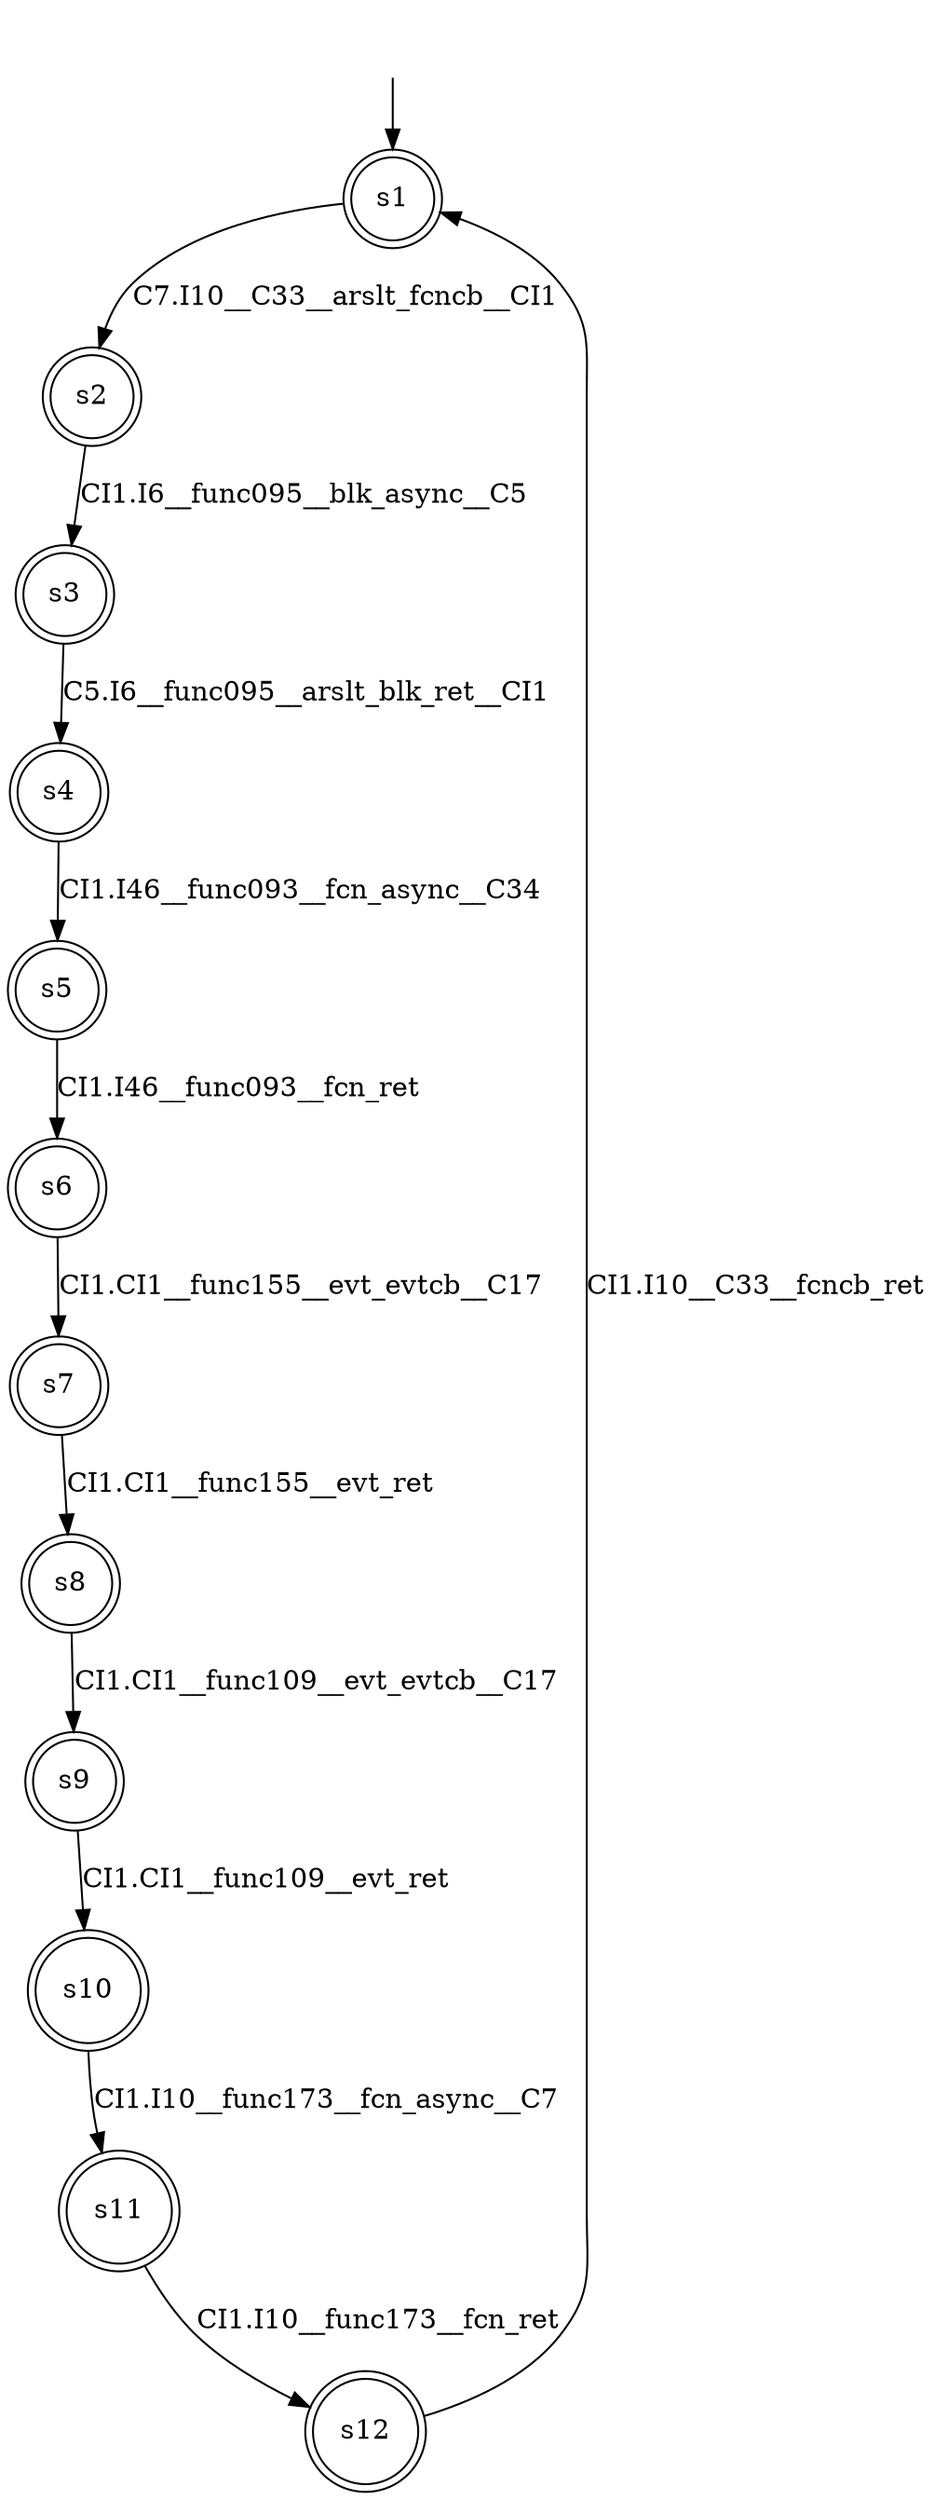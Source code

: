 digraph automaton {
	1 [label=<s1> shape="doublecircle"];
	2 [label=<s2> shape="doublecircle"];
	3 [label=<s3> shape="doublecircle"];
	4 [label=<s4> shape="doublecircle"];
	5 [label=<s5> shape="doublecircle"];
	6 [label=<s6> shape="doublecircle"];
	7 [label=<s7> shape="doublecircle"];
	8 [label=<s8> shape="doublecircle"];
	9 [label=<s9> shape="doublecircle"];
	10 [label=<s10> shape="doublecircle"];
	11 [label=<s11> shape="doublecircle"];
	12 [label=<s12> shape="doublecircle"];
	__init1 [label=<> shape="none"];
	__init1 -> 1;
	1 -> 2 [label=<C7.I10__C33__arslt_fcncb__CI1> id="1-0-2"];
	2 -> 3 [label=<CI1.I6__func095__blk_async__C5> id="2-0-3"];
	3 -> 4 [label=<C5.I6__func095__arslt_blk_ret__CI1> id="3-0-4"];
	4 -> 5 [label=<CI1.I46__func093__fcn_async__C34> id="4-0-5"];
	5 -> 6 [label=<CI1.I46__func093__fcn_ret> id="5-0-6"];
	6 -> 7 [label=<CI1.CI1__func155__evt_evtcb__C17> id="6-0-7"];
	7 -> 8 [label=<CI1.CI1__func155__evt_ret> id="7-0-8"];
	8 -> 9 [label=<CI1.CI1__func109__evt_evtcb__C17> id="8-0-9"];
	9 -> 10 [label=<CI1.CI1__func109__evt_ret> id="9-0-10"];
	10 -> 11 [label=<CI1.I10__func173__fcn_async__C7> id="10-0-11"];
	11 -> 12 [label=<CI1.I10__func173__fcn_ret> id="11-0-12"];
	12 -> 1 [label=<CI1.I10__C33__fcncb_ret> id="12-0-1"];
}
